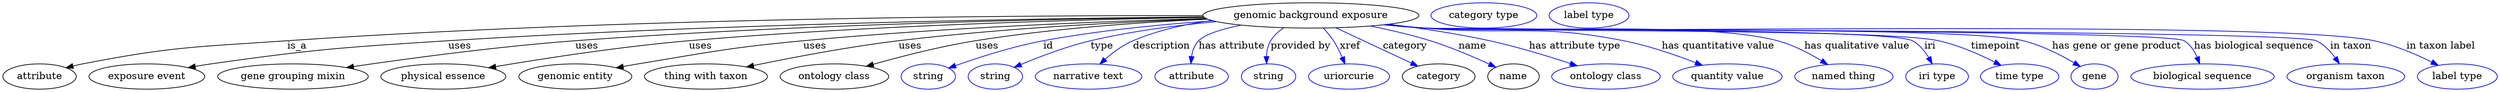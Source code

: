 digraph {
	graph [bb="0,0,3529.5,123"];
	node [label="\N"];
	"genomic background exposure"	[height=0.5,
		label="genomic background exposure",
		pos="1849,105",
		width=4.2427];
	attribute	[height=0.5,
		pos="51.995,18",
		width=1.4443];
	"genomic background exposure" -> attribute	[label=is_a,
		lp="415,61.5",
		pos="e,89.846,30.545 1696.1,104.82 1431.7,105.22 872.3,101.63 401,69 272.47,60.101 239.44,60.704 113,36 108.63,35.147 104.12,34.139 99.619,\
33.046"];
	"exposure event"	[height=0.5,
		pos="204,18",
		width=2.2748];
	"genomic background exposure" -> "exposure event"	[label=uses,
		lp="645.5,61.5",
		pos="e,261.97,30.731 1697.2,103.03 1466.3,100.79 1013.1,93.397 629,69 479.69,59.516 442.09,57.238 294,36 286.85,34.976 279.42,33.78 272.01,\
32.507"];
	"gene grouping mixin"	[height=0.5,
		pos="410,18",
		width=2.9608];
	"genomic background exposure" -> "gene grouping mixin"	[label=uses,
		lp="825.5,61.5",
		pos="e,485.52,30.742 1697.2,102.81 1494.5,100.32 1124.3,92.646 809,69 700.51,60.863 576.25,44.105 495.62,32.237"];
	"physical essence"	[height=0.5,
		pos="623,18",
		width=2.4553];
	"genomic background exposure" -> "physical essence"	[label=uses,
		lp="986.5,61.5",
		pos="e,687.01,30.482 1697.9,102.18 1522.5,99.091 1224.9,90.85 970,69 875.35,60.886 767.13,44.081 697.07,32.198"];
	"genomic entity"	[height=0.5,
		pos="809,18",
		width=2.2206];
	"genomic background exposure" -> "genomic entity"	[label=uses,
		lp="1148.5,61.5",
		pos="e,866.85,30.474 1700.4,100.7 1555.2,96.549 1328,87.568 1132,69 1027.4,59.096 1001.6,53.191 898,36 891.22,34.876 884.16,33.64 877.12,\
32.364"];
	"thing with taxon"	[height=0.5,
		pos="994,18",
		width=2.4192];
	"genomic background exposure" -> "thing with taxon"	[label=uses,
		lp="1283.5,61.5",
		pos="e,1051.5,31.621 1702,100.08 1584.1,95.755 1414.5,86.872 1267,69 1196.4,60.445 1116.5,45.14 1061.4,33.708"];
	"ontology class"	[height=0.5,
		pos="1176,18",
		width=2.1304];
	"genomic background exposure" -> "ontology class"	[label=uses,
		lp="1392.5,61.5",
		pos="e,1221.2,32.661 1703.1,99.651 1609.2,95.268 1484.8,86.499 1376,69 1326.3,61.012 1270.9,46.719 1231,35.454"];
	id	[color=blue,
		height=0.5,
		label=string,
		pos="1309,18",
		width=1.0652];
	"genomic background exposure" -> id	[color=blue,
		label=id,
		lp="1479,61.5",
		pos="e,1337.9,30.038 1710.3,97.338 1638.7,92.333 1550.2,83.709 1472,69 1428.5,60.814 1380.2,45.132 1347.6,33.504",
		style=solid];
	type	[color=blue,
		height=0.5,
		label=string,
		pos="1404,18",
		width=1.0652];
	"genomic background exposure" -> type	[color=blue,
		label=type,
		lp="1554,61.5",
		pos="e,1430.6,31.143 1715.3,96.18 1659.9,91.079 1595.3,82.704 1538,69 1503.8,60.826 1466.4,46.396 1439.9,35.132",
		style=solid];
	description	[color=blue,
		height=0.5,
		label="narrative text",
		pos="1536,18",
		width=2.0943];
	"genomic background exposure" -> description	[color=blue,
		label=description,
		lp="1638.5,61.5",
		pos="e,1551.7,35.757 1708.6,97.903 1671.5,92.71 1632.3,83.859 1598,69 1583.7,62.81 1570,52.386 1559.1,42.652",
		style=solid];
	"has attribute"	[color=blue,
		height=0.5,
		label=attribute,
		pos="1681,18",
		width=1.4443];
	"genomic background exposure" -> "has attribute"	[color=blue,
		label="has attribute",
		lp="1737,61.5",
		pos="e,1679.6,36.441 1750.1,91.277 1723.3,85.912 1699.3,78.624 1690,69 1684.2,63.012 1681.5,54.658 1680.3,46.492",
		style=solid];
	"provided by"	[color=blue,
		height=0.5,
		label=string,
		pos="1789,18",
		width=1.0652];
	"genomic background exposure" -> "provided by"	[color=blue,
		label="provided by",
		lp="1834.5,61.5",
		pos="e,1786.2,36.367 1810.5,87.455 1803.2,82.567 1796.5,76.47 1792,69 1788,62.334 1786.4,54.228 1786.1,46.5",
		style=solid];
	xref	[color=blue,
		height=0.5,
		label=uriorcurie,
		pos="1903,18",
		width=1.5887];
	"genomic background exposure" -> xref	[color=blue,
		label=xref,
		lp="1904.5,61.5",
		pos="e,1897.1,35.908 1866.8,86.767 1871.8,81.377 1876.9,75.208 1881,69 1885.7,61.737 1889.9,53.287 1893.3,45.422",
		style=solid];
	category	[height=0.5,
		pos="2030,18",
		width=1.4263];
	"genomic background exposure" -> category	[color=blue,
		label=category,
		lp="1982.5,61.5",
		pos="e,2000.4,32.879 1884.3,87.409 1915,73.004 1959.3,52.178 1991,37.294",
		style=solid];
	name	[height=0.5,
		pos="2136,18",
		width=1.011];
	"genomic background exposure" -> name	[color=blue,
		label=name,
		lp="2078,61.5",
		pos="e,2111.2,31.194 1933.2,89.944 1960.5,84.486 1990.8,77.48 2018,69 2047.1,59.912 2078.9,46.216 2102.1,35.455",
		style=solid];
	"has attribute type"	[color=blue,
		height=0.5,
		label="ontology class",
		pos="2267,18",
		width=2.1304];
	"genomic background exposure" -> "has attribute type"	[color=blue,
		label="has attribute type",
		lp="2223,61.5",
		pos="e,2226.1,33.349 1959.6,92.52 2004.1,86.907 2055.8,79.138 2102,69 2140.9,60.46 2184,47.268 2216.4,36.578",
		style=solid];
	"has quantitative value"	[color=blue,
		height=0.5,
		label="quantity value",
		pos="2439,18",
		width=2.1484];
	"genomic background exposure" -> "has quantitative value"	[color=blue,
		label="has quantitative value",
		lp="2426,61.5",
		pos="e,2403.5,34.044 1955.9,92.085 1973.9,90.254 1992.5,88.482 2010,87 2135.1,76.404 2168.8,93.434 2292,69 2327.2,62.026 2365.4,48.808 \
2394.1,37.713",
		style=solid];
	"has qualitative value"	[color=blue,
		height=0.5,
		label="named thing",
		pos="2604,18",
		width=1.9318];
	"genomic background exposure" -> "has qualitative value"	[color=blue,
		label="has qualitative value",
		lp="2622.5,61.5",
		pos="e,2580.9,35.127 1953.7,91.883 1972.4,90.019 1991.8,88.289 2010,87 2120.9,79.158 2402.6,97.843 2510,69 2532,63.079 2554.7,51.238 \
2572.2,40.565",
		style=solid];
	iri	[color=blue,
		height=0.5,
		label="iri type",
		pos="2736,18",
		width=1.2277];
	"genomic background exposure" -> iri	[color=blue,
		label=iri,
		lp="2726,61.5",
		pos="e,2729,36.17 1953.3,91.775 1972.1,89.91 1991.6,88.207 2010,87 2048.3,84.482 2667.2,87.176 2701,69 2710.8,63.734 2718.4,54.376 2724.1,\
45.169",
		style=solid];
	timepoint	[color=blue,
		height=0.5,
		label="time type",
		pos="2853,18",
		width=1.5346];
	"genomic background exposure" -> timepoint	[color=blue,
		label=timepoint,
		lp="2819,61.5",
		pos="e,2826.6,33.995 1952.8,91.797 1971.8,89.917 1991.5,88.204 2010,87 2090.7,81.748 2659,86.454 2738,69 2765.9,62.836 2795.4,49.85 2817.6,\
38.657",
		style=solid];
	"has gene or gene product"	[color=blue,
		height=0.5,
		label=gene,
		pos="2959,18",
		width=0.92075];
	"genomic background exposure" -> "has gene or gene product"	[color=blue,
		label="has gene or gene product",
		lp="2990.5,61.5",
		pos="e,2938.7,32.367 1952.8,91.744 1971.8,89.869 1991.5,88.172 2010,87 2104.1,81.047 2766.5,91.443 2858,69 2883.8,62.685 2910.5,49.042 \
2930.1,37.6",
		style=solid];
	"has biological sequence"	[color=blue,
		height=0.5,
		label="biological sequence",
		pos="3112,18",
		width=2.8164];
	"genomic background exposure" -> "has biological sequence"	[color=blue,
		label="has biological sequence",
		lp="3184.5,61.5",
		pos="e,3108,36.056 1952.4,91.717 1971.5,89.833 1991.3,88.139 2010,87 2039.8,85.179 3060.6,84.727 3086,69 3094.5,63.708 3100.4,54.602 \
3104.4,45.599",
		style=solid];
	"in taxon"	[color=blue,
		height=0.5,
		label="organism taxon",
		pos="3315,18",
		width=2.3109];
	"genomic background exposure" -> "in taxon"	[color=blue,
		label="in taxon",
		lp="3322,61.5",
		pos="e,3305.8,36.302 1952.4,91.679 1971.5,89.799 1991.3,88.116 2010,87 2045,84.906 3241.3,84.046 3273,69 3284,63.789 3293.1,54.176 3300,\
44.761",
		style=solid];
	"in taxon label"	[color=blue,
		height=0.5,
		label="label type",
		pos="3473,18",
		width=1.5707];
	"genomic background exposure" -> "in taxon label"	[color=blue,
		label="in taxon label",
		lp="3449.5,61.5",
		pos="e,3445.9,34.089 1952.4,91.666 1971.5,89.787 1991.3,88.108 2010,87 2159.2,78.144 3208.7,99.73 3355,69 3383.7,62.969 3414.1,49.889 \
3436.9,38.62",
		style=solid];
	"named thing_category"	[color=blue,
		height=0.5,
		label="category type",
		pos="2094,105",
		width=2.0762];
	attribute_name	[color=blue,
		height=0.5,
		label="label type",
		pos="2243,105",
		width=1.5707];
}
